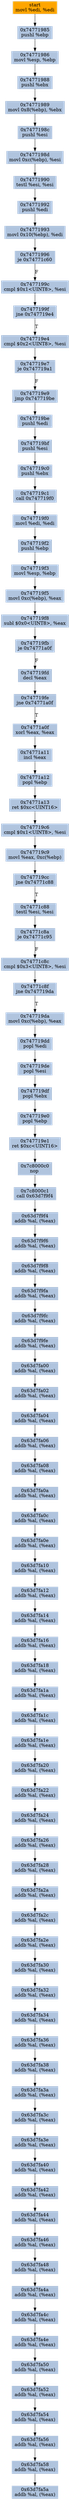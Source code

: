 digraph G {
node[shape=rectangle,style=filled,fillcolor=lightsteelblue,color=lightsteelblue]
bgcolor="transparent"
a0x74771983movl_edi_edi[label="start\nmovl %edi, %edi",color="lightgrey",fillcolor="orange"];
a0x74771985pushl_ebp[label="0x74771985\npushl %ebp"];
a0x74771986movl_esp_ebp[label="0x74771986\nmovl %esp, %ebp"];
a0x74771988pushl_ebx[label="0x74771988\npushl %ebx"];
a0x74771989movl_0x8ebp__ebx[label="0x74771989\nmovl 0x8(%ebp), %ebx"];
a0x7477198cpushl_esi[label="0x7477198c\npushl %esi"];
a0x7477198dmovl_0xcebp__esi[label="0x7477198d\nmovl 0xc(%ebp), %esi"];
a0x74771990testl_esi_esi[label="0x74771990\ntestl %esi, %esi"];
a0x74771992pushl_edi[label="0x74771992\npushl %edi"];
a0x74771993movl_0x10ebp__edi[label="0x74771993\nmovl 0x10(%ebp), %edi"];
a0x74771996je_0x74771c60[label="0x74771996\nje 0x74771c60"];
a0x7477199ccmpl_0x1UINT8_esi[label="0x7477199c\ncmpl $0x1<UINT8>, %esi"];
a0x7477199fjne_0x747719e4[label="0x7477199f\njne 0x747719e4"];
a0x747719e4cmpl_0x2UINT8_esi[label="0x747719e4\ncmpl $0x2<UINT8>, %esi"];
a0x747719e7je_0x747719a1[label="0x747719e7\nje 0x747719a1"];
a0x747719e9jmp_0x747719be[label="0x747719e9\njmp 0x747719be"];
a0x747719bepushl_edi[label="0x747719be\npushl %edi"];
a0x747719bfpushl_esi[label="0x747719bf\npushl %esi"];
a0x747719c0pushl_ebx[label="0x747719c0\npushl %ebx"];
a0x747719c1call_0x747719f0[label="0x747719c1\ncall 0x747719f0"];
a0x747719f0movl_edi_edi[label="0x747719f0\nmovl %edi, %edi"];
a0x747719f2pushl_ebp[label="0x747719f2\npushl %ebp"];
a0x747719f3movl_esp_ebp[label="0x747719f3\nmovl %esp, %ebp"];
a0x747719f5movl_0xcebp__eax[label="0x747719f5\nmovl 0xc(%ebp), %eax"];
a0x747719f8subl_0x0UINT8_eax[label="0x747719f8\nsubl $0x0<UINT8>, %eax"];
a0x747719fbje_0x74771a0f[label="0x747719fb\nje 0x74771a0f"];
a0x747719fddecl_eax[label="0x747719fd\ndecl %eax"];
a0x747719fejne_0x74771a0f[label="0x747719fe\njne 0x74771a0f"];
a0x74771a0fxorl_eax_eax[label="0x74771a0f\nxorl %eax, %eax"];
a0x74771a11incl_eax[label="0x74771a11\nincl %eax"];
a0x74771a12popl_ebp[label="0x74771a12\npopl %ebp"];
a0x74771a13ret_0xcUINT16[label="0x74771a13\nret $0xc<UINT16>"];
a0x747719c6cmpl_0x1UINT8_esi[label="0x747719c6\ncmpl $0x1<UINT8>, %esi"];
a0x747719c9movl_eax_0xcebp_[label="0x747719c9\nmovl %eax, 0xc(%ebp)"];
a0x747719ccjne_0x74771c88[label="0x747719cc\njne 0x74771c88"];
a0x74771c88testl_esi_esi[label="0x74771c88\ntestl %esi, %esi"];
a0x74771c8aje_0x74771c95[label="0x74771c8a\nje 0x74771c95"];
a0x74771c8ccmpl_0x3UINT8_esi[label="0x74771c8c\ncmpl $0x3<UINT8>, %esi"];
a0x74771c8fjne_0x747719da[label="0x74771c8f\njne 0x747719da"];
a0x747719damovl_0xcebp__eax[label="0x747719da\nmovl 0xc(%ebp), %eax"];
a0x747719ddpopl_edi[label="0x747719dd\npopl %edi"];
a0x747719depopl_esi[label="0x747719de\npopl %esi"];
a0x747719dfpopl_ebx[label="0x747719df\npopl %ebx"];
a0x747719e0popl_ebp[label="0x747719e0\npopl %ebp"];
a0x747719e1ret_0xcUINT16[label="0x747719e1\nret $0xc<UINT16>"];
a0x7c8000c0nop_[label="0x7c8000c0\nnop "];
a0x7c8000c1call_0x63d7f9f4[label="0x7c8000c1\ncall 0x63d7f9f4"];
a0x63d7f9f4addb_al_eax_[label="0x63d7f9f4\naddb %al, (%eax)"];
a0x63d7f9f6addb_al_eax_[label="0x63d7f9f6\naddb %al, (%eax)"];
a0x63d7f9f8addb_al_eax_[label="0x63d7f9f8\naddb %al, (%eax)"];
a0x63d7f9faaddb_al_eax_[label="0x63d7f9fa\naddb %al, (%eax)"];
a0x63d7f9fcaddb_al_eax_[label="0x63d7f9fc\naddb %al, (%eax)"];
a0x63d7f9feaddb_al_eax_[label="0x63d7f9fe\naddb %al, (%eax)"];
a0x63d7fa00addb_al_eax_[label="0x63d7fa00\naddb %al, (%eax)"];
a0x63d7fa02addb_al_eax_[label="0x63d7fa02\naddb %al, (%eax)"];
a0x63d7fa04addb_al_eax_[label="0x63d7fa04\naddb %al, (%eax)"];
a0x63d7fa06addb_al_eax_[label="0x63d7fa06\naddb %al, (%eax)"];
a0x63d7fa08addb_al_eax_[label="0x63d7fa08\naddb %al, (%eax)"];
a0x63d7fa0aaddb_al_eax_[label="0x63d7fa0a\naddb %al, (%eax)"];
a0x63d7fa0caddb_al_eax_[label="0x63d7fa0c\naddb %al, (%eax)"];
a0x63d7fa0eaddb_al_eax_[label="0x63d7fa0e\naddb %al, (%eax)"];
a0x63d7fa10addb_al_eax_[label="0x63d7fa10\naddb %al, (%eax)"];
a0x63d7fa12addb_al_eax_[label="0x63d7fa12\naddb %al, (%eax)"];
a0x63d7fa14addb_al_eax_[label="0x63d7fa14\naddb %al, (%eax)"];
a0x63d7fa16addb_al_eax_[label="0x63d7fa16\naddb %al, (%eax)"];
a0x63d7fa18addb_al_eax_[label="0x63d7fa18\naddb %al, (%eax)"];
a0x63d7fa1aaddb_al_eax_[label="0x63d7fa1a\naddb %al, (%eax)"];
a0x63d7fa1caddb_al_eax_[label="0x63d7fa1c\naddb %al, (%eax)"];
a0x63d7fa1eaddb_al_eax_[label="0x63d7fa1e\naddb %al, (%eax)"];
a0x63d7fa20addb_al_eax_[label="0x63d7fa20\naddb %al, (%eax)"];
a0x63d7fa22addb_al_eax_[label="0x63d7fa22\naddb %al, (%eax)"];
a0x63d7fa24addb_al_eax_[label="0x63d7fa24\naddb %al, (%eax)"];
a0x63d7fa26addb_al_eax_[label="0x63d7fa26\naddb %al, (%eax)"];
a0x63d7fa28addb_al_eax_[label="0x63d7fa28\naddb %al, (%eax)"];
a0x63d7fa2aaddb_al_eax_[label="0x63d7fa2a\naddb %al, (%eax)"];
a0x63d7fa2caddb_al_eax_[label="0x63d7fa2c\naddb %al, (%eax)"];
a0x63d7fa2eaddb_al_eax_[label="0x63d7fa2e\naddb %al, (%eax)"];
a0x63d7fa30addb_al_eax_[label="0x63d7fa30\naddb %al, (%eax)"];
a0x63d7fa32addb_al_eax_[label="0x63d7fa32\naddb %al, (%eax)"];
a0x63d7fa34addb_al_eax_[label="0x63d7fa34\naddb %al, (%eax)"];
a0x63d7fa36addb_al_eax_[label="0x63d7fa36\naddb %al, (%eax)"];
a0x63d7fa38addb_al_eax_[label="0x63d7fa38\naddb %al, (%eax)"];
a0x63d7fa3aaddb_al_eax_[label="0x63d7fa3a\naddb %al, (%eax)"];
a0x63d7fa3caddb_al_eax_[label="0x63d7fa3c\naddb %al, (%eax)"];
a0x63d7fa3eaddb_al_eax_[label="0x63d7fa3e\naddb %al, (%eax)"];
a0x63d7fa40addb_al_eax_[label="0x63d7fa40\naddb %al, (%eax)"];
a0x63d7fa42addb_al_eax_[label="0x63d7fa42\naddb %al, (%eax)"];
a0x63d7fa44addb_al_eax_[label="0x63d7fa44\naddb %al, (%eax)"];
a0x63d7fa46addb_al_eax_[label="0x63d7fa46\naddb %al, (%eax)"];
a0x63d7fa48addb_al_eax_[label="0x63d7fa48\naddb %al, (%eax)"];
a0x63d7fa4aaddb_al_eax_[label="0x63d7fa4a\naddb %al, (%eax)"];
a0x63d7fa4caddb_al_eax_[label="0x63d7fa4c\naddb %al, (%eax)"];
a0x63d7fa4eaddb_al_eax_[label="0x63d7fa4e\naddb %al, (%eax)"];
a0x63d7fa50addb_al_eax_[label="0x63d7fa50\naddb %al, (%eax)"];
a0x63d7fa52addb_al_eax_[label="0x63d7fa52\naddb %al, (%eax)"];
a0x63d7fa54addb_al_eax_[label="0x63d7fa54\naddb %al, (%eax)"];
a0x63d7fa56addb_al_eax_[label="0x63d7fa56\naddb %al, (%eax)"];
a0x63d7fa58addb_al_eax_[label="0x63d7fa58\naddb %al, (%eax)"];
a0x63d7fa5aaddb_al_eax_[label="0x63d7fa5a\naddb %al, (%eax)"];
a0x74771983movl_edi_edi -> a0x74771985pushl_ebp [color="#000000"];
a0x74771985pushl_ebp -> a0x74771986movl_esp_ebp [color="#000000"];
a0x74771986movl_esp_ebp -> a0x74771988pushl_ebx [color="#000000"];
a0x74771988pushl_ebx -> a0x74771989movl_0x8ebp__ebx [color="#000000"];
a0x74771989movl_0x8ebp__ebx -> a0x7477198cpushl_esi [color="#000000"];
a0x7477198cpushl_esi -> a0x7477198dmovl_0xcebp__esi [color="#000000"];
a0x7477198dmovl_0xcebp__esi -> a0x74771990testl_esi_esi [color="#000000"];
a0x74771990testl_esi_esi -> a0x74771992pushl_edi [color="#000000"];
a0x74771992pushl_edi -> a0x74771993movl_0x10ebp__edi [color="#000000"];
a0x74771993movl_0x10ebp__edi -> a0x74771996je_0x74771c60 [color="#000000"];
a0x74771996je_0x74771c60 -> a0x7477199ccmpl_0x1UINT8_esi [color="#000000",label="F"];
a0x7477199ccmpl_0x1UINT8_esi -> a0x7477199fjne_0x747719e4 [color="#000000"];
a0x7477199fjne_0x747719e4 -> a0x747719e4cmpl_0x2UINT8_esi [color="#000000",label="T"];
a0x747719e4cmpl_0x2UINT8_esi -> a0x747719e7je_0x747719a1 [color="#000000"];
a0x747719e7je_0x747719a1 -> a0x747719e9jmp_0x747719be [color="#000000",label="F"];
a0x747719e9jmp_0x747719be -> a0x747719bepushl_edi [color="#000000"];
a0x747719bepushl_edi -> a0x747719bfpushl_esi [color="#000000"];
a0x747719bfpushl_esi -> a0x747719c0pushl_ebx [color="#000000"];
a0x747719c0pushl_ebx -> a0x747719c1call_0x747719f0 [color="#000000"];
a0x747719c1call_0x747719f0 -> a0x747719f0movl_edi_edi [color="#000000"];
a0x747719f0movl_edi_edi -> a0x747719f2pushl_ebp [color="#000000"];
a0x747719f2pushl_ebp -> a0x747719f3movl_esp_ebp [color="#000000"];
a0x747719f3movl_esp_ebp -> a0x747719f5movl_0xcebp__eax [color="#000000"];
a0x747719f5movl_0xcebp__eax -> a0x747719f8subl_0x0UINT8_eax [color="#000000"];
a0x747719f8subl_0x0UINT8_eax -> a0x747719fbje_0x74771a0f [color="#000000"];
a0x747719fbje_0x74771a0f -> a0x747719fddecl_eax [color="#000000",label="F"];
a0x747719fddecl_eax -> a0x747719fejne_0x74771a0f [color="#000000"];
a0x747719fejne_0x74771a0f -> a0x74771a0fxorl_eax_eax [color="#000000",label="T"];
a0x74771a0fxorl_eax_eax -> a0x74771a11incl_eax [color="#000000"];
a0x74771a11incl_eax -> a0x74771a12popl_ebp [color="#000000"];
a0x74771a12popl_ebp -> a0x74771a13ret_0xcUINT16 [color="#000000"];
a0x74771a13ret_0xcUINT16 -> a0x747719c6cmpl_0x1UINT8_esi [color="#000000"];
a0x747719c6cmpl_0x1UINT8_esi -> a0x747719c9movl_eax_0xcebp_ [color="#000000"];
a0x747719c9movl_eax_0xcebp_ -> a0x747719ccjne_0x74771c88 [color="#000000"];
a0x747719ccjne_0x74771c88 -> a0x74771c88testl_esi_esi [color="#000000",label="T"];
a0x74771c88testl_esi_esi -> a0x74771c8aje_0x74771c95 [color="#000000"];
a0x74771c8aje_0x74771c95 -> a0x74771c8ccmpl_0x3UINT8_esi [color="#000000",label="F"];
a0x74771c8ccmpl_0x3UINT8_esi -> a0x74771c8fjne_0x747719da [color="#000000"];
a0x74771c8fjne_0x747719da -> a0x747719damovl_0xcebp__eax [color="#000000",label="T"];
a0x747719damovl_0xcebp__eax -> a0x747719ddpopl_edi [color="#000000"];
a0x747719ddpopl_edi -> a0x747719depopl_esi [color="#000000"];
a0x747719depopl_esi -> a0x747719dfpopl_ebx [color="#000000"];
a0x747719dfpopl_ebx -> a0x747719e0popl_ebp [color="#000000"];
a0x747719e0popl_ebp -> a0x747719e1ret_0xcUINT16 [color="#000000"];
a0x747719e1ret_0xcUINT16 -> a0x7c8000c0nop_ [color="#000000"];
a0x7c8000c0nop_ -> a0x7c8000c1call_0x63d7f9f4 [color="#000000"];
a0x7c8000c1call_0x63d7f9f4 -> a0x63d7f9f4addb_al_eax_ [color="#000000"];
a0x63d7f9f4addb_al_eax_ -> a0x63d7f9f6addb_al_eax_ [color="#000000"];
a0x63d7f9f6addb_al_eax_ -> a0x63d7f9f8addb_al_eax_ [color="#000000"];
a0x63d7f9f8addb_al_eax_ -> a0x63d7f9faaddb_al_eax_ [color="#000000"];
a0x63d7f9faaddb_al_eax_ -> a0x63d7f9fcaddb_al_eax_ [color="#000000"];
a0x63d7f9fcaddb_al_eax_ -> a0x63d7f9feaddb_al_eax_ [color="#000000"];
a0x63d7f9feaddb_al_eax_ -> a0x63d7fa00addb_al_eax_ [color="#000000"];
a0x63d7fa00addb_al_eax_ -> a0x63d7fa02addb_al_eax_ [color="#000000"];
a0x63d7fa02addb_al_eax_ -> a0x63d7fa04addb_al_eax_ [color="#000000"];
a0x63d7fa04addb_al_eax_ -> a0x63d7fa06addb_al_eax_ [color="#000000"];
a0x63d7fa06addb_al_eax_ -> a0x63d7fa08addb_al_eax_ [color="#000000"];
a0x63d7fa08addb_al_eax_ -> a0x63d7fa0aaddb_al_eax_ [color="#000000"];
a0x63d7fa0aaddb_al_eax_ -> a0x63d7fa0caddb_al_eax_ [color="#000000"];
a0x63d7fa0caddb_al_eax_ -> a0x63d7fa0eaddb_al_eax_ [color="#000000"];
a0x63d7fa0eaddb_al_eax_ -> a0x63d7fa10addb_al_eax_ [color="#000000"];
a0x63d7fa10addb_al_eax_ -> a0x63d7fa12addb_al_eax_ [color="#000000"];
a0x63d7fa12addb_al_eax_ -> a0x63d7fa14addb_al_eax_ [color="#000000"];
a0x63d7fa14addb_al_eax_ -> a0x63d7fa16addb_al_eax_ [color="#000000"];
a0x63d7fa16addb_al_eax_ -> a0x63d7fa18addb_al_eax_ [color="#000000"];
a0x63d7fa18addb_al_eax_ -> a0x63d7fa1aaddb_al_eax_ [color="#000000"];
a0x63d7fa1aaddb_al_eax_ -> a0x63d7fa1caddb_al_eax_ [color="#000000"];
a0x63d7fa1caddb_al_eax_ -> a0x63d7fa1eaddb_al_eax_ [color="#000000"];
a0x63d7fa1eaddb_al_eax_ -> a0x63d7fa20addb_al_eax_ [color="#000000"];
a0x63d7fa20addb_al_eax_ -> a0x63d7fa22addb_al_eax_ [color="#000000"];
a0x63d7fa22addb_al_eax_ -> a0x63d7fa24addb_al_eax_ [color="#000000"];
a0x63d7fa24addb_al_eax_ -> a0x63d7fa26addb_al_eax_ [color="#000000"];
a0x63d7fa26addb_al_eax_ -> a0x63d7fa28addb_al_eax_ [color="#000000"];
a0x63d7fa28addb_al_eax_ -> a0x63d7fa2aaddb_al_eax_ [color="#000000"];
a0x63d7fa2aaddb_al_eax_ -> a0x63d7fa2caddb_al_eax_ [color="#000000"];
a0x63d7fa2caddb_al_eax_ -> a0x63d7fa2eaddb_al_eax_ [color="#000000"];
a0x63d7fa2eaddb_al_eax_ -> a0x63d7fa30addb_al_eax_ [color="#000000"];
a0x63d7fa30addb_al_eax_ -> a0x63d7fa32addb_al_eax_ [color="#000000"];
a0x63d7fa32addb_al_eax_ -> a0x63d7fa34addb_al_eax_ [color="#000000"];
a0x63d7fa34addb_al_eax_ -> a0x63d7fa36addb_al_eax_ [color="#000000"];
a0x63d7fa36addb_al_eax_ -> a0x63d7fa38addb_al_eax_ [color="#000000"];
a0x63d7fa38addb_al_eax_ -> a0x63d7fa3aaddb_al_eax_ [color="#000000"];
a0x63d7fa3aaddb_al_eax_ -> a0x63d7fa3caddb_al_eax_ [color="#000000"];
a0x63d7fa3caddb_al_eax_ -> a0x63d7fa3eaddb_al_eax_ [color="#000000"];
a0x63d7fa3eaddb_al_eax_ -> a0x63d7fa40addb_al_eax_ [color="#000000"];
a0x63d7fa40addb_al_eax_ -> a0x63d7fa42addb_al_eax_ [color="#000000"];
a0x63d7fa42addb_al_eax_ -> a0x63d7fa44addb_al_eax_ [color="#000000"];
a0x63d7fa44addb_al_eax_ -> a0x63d7fa46addb_al_eax_ [color="#000000"];
a0x63d7fa46addb_al_eax_ -> a0x63d7fa48addb_al_eax_ [color="#000000"];
a0x63d7fa48addb_al_eax_ -> a0x63d7fa4aaddb_al_eax_ [color="#000000"];
a0x63d7fa4aaddb_al_eax_ -> a0x63d7fa4caddb_al_eax_ [color="#000000"];
a0x63d7fa4caddb_al_eax_ -> a0x63d7fa4eaddb_al_eax_ [color="#000000"];
a0x63d7fa4eaddb_al_eax_ -> a0x63d7fa50addb_al_eax_ [color="#000000"];
a0x63d7fa50addb_al_eax_ -> a0x63d7fa52addb_al_eax_ [color="#000000"];
a0x63d7fa52addb_al_eax_ -> a0x63d7fa54addb_al_eax_ [color="#000000"];
a0x63d7fa54addb_al_eax_ -> a0x63d7fa56addb_al_eax_ [color="#000000"];
a0x63d7fa56addb_al_eax_ -> a0x63d7fa58addb_al_eax_ [color="#000000"];
a0x63d7fa58addb_al_eax_ -> a0x63d7fa5aaddb_al_eax_ [color="#000000"];
}
